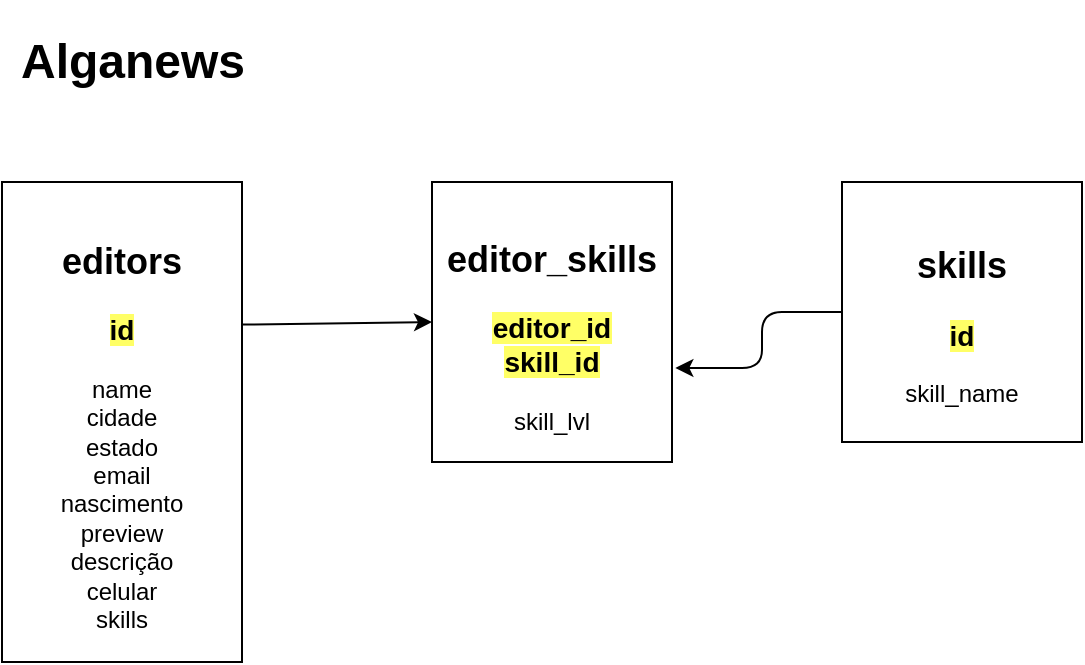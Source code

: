 <mxfile>
    <diagram id="RClkOGm7EILRA6Kc1mCK" name="Page-1">
        <mxGraphModel dx="537" dy="436" grid="1" gridSize="10" guides="1" tooltips="1" connect="1" arrows="1" fold="1" page="1" pageScale="1" pageWidth="850" pageHeight="1100" math="0" shadow="0">
            <root>
                <mxCell id="0"/>
                <mxCell id="1" parent="0"/>
                <mxCell id="14" style="edgeStyle=none;html=1;exitX=1.003;exitY=0.297;exitDx=0;exitDy=0;entryX=0;entryY=0.5;entryDx=0;entryDy=0;exitPerimeter=0;" parent="1" source="2" target="11" edge="1">
                    <mxGeometry relative="1" as="geometry"/>
                </mxCell>
                <mxCell id="2" value="&lt;h2&gt;editors&lt;/h2&gt;&lt;h3&gt;&lt;span style=&quot;background-color: rgb(255 , 255 , 102)&quot;&gt;&lt;font color=&quot;#000000&quot;&gt;id&lt;/font&gt;&lt;/span&gt;&lt;/h3&gt;name&lt;br&gt;cidade&lt;br&gt;estado&lt;br&gt;email&lt;br&gt;nascimento&lt;br&gt;preview&lt;br&gt;descrição&lt;br&gt;celular&lt;br&gt;skills" style="whiteSpace=wrap;html=1;align=center;" parent="1" vertex="1">
                    <mxGeometry x="90" y="155" width="120" height="240" as="geometry"/>
                </mxCell>
                <mxCell id="15" style="edgeStyle=none;html=1;exitX=0;exitY=0.5;exitDx=0;exitDy=0;entryX=1.014;entryY=0.664;entryDx=0;entryDy=0;entryPerimeter=0;" parent="1" source="3" target="11" edge="1">
                    <mxGeometry relative="1" as="geometry">
                        <Array as="points">
                            <mxPoint x="470" y="220"/>
                            <mxPoint x="470" y="248"/>
                        </Array>
                    </mxGeometry>
                </mxCell>
                <mxCell id="3" value="&lt;h2&gt;skills&lt;/h2&gt;&lt;h3&gt;&lt;span style=&quot;background-color: rgb(255 , 255 , 102)&quot;&gt;&lt;font color=&quot;#000000&quot;&gt;id&lt;/font&gt;&lt;/span&gt;&lt;/h3&gt;&lt;div&gt;&lt;span&gt;skill_name&lt;/span&gt;&lt;/div&gt;" style="whiteSpace=wrap;html=1;align=center;" parent="1" vertex="1">
                    <mxGeometry x="510" y="155" width="120" height="130" as="geometry"/>
                </mxCell>
                <mxCell id="11" value="&lt;h2&gt;editor_skills&lt;/h2&gt;&lt;h3&gt;&lt;span style=&quot;background-color: rgb(255 , 255 , 102)&quot;&gt;&lt;font color=&quot;#000000&quot;&gt;editor_id&lt;br&gt;skill_id&lt;/font&gt;&lt;/span&gt;&lt;/h3&gt;skill_lvl" style="whiteSpace=wrap;html=1;" parent="1" vertex="1">
                    <mxGeometry x="305" y="155" width="120" height="140" as="geometry"/>
                </mxCell>
                <mxCell id="16" value="&lt;h1&gt;Alganews&lt;/h1&gt;" style="text;html=1;align=center;verticalAlign=middle;resizable=0;points=[];autosize=1;strokeColor=none;" parent="1" vertex="1">
                    <mxGeometry x="90" y="70" width="130" height="50" as="geometry"/>
                </mxCell>
            </root>
        </mxGraphModel>
    </diagram>
</mxfile>